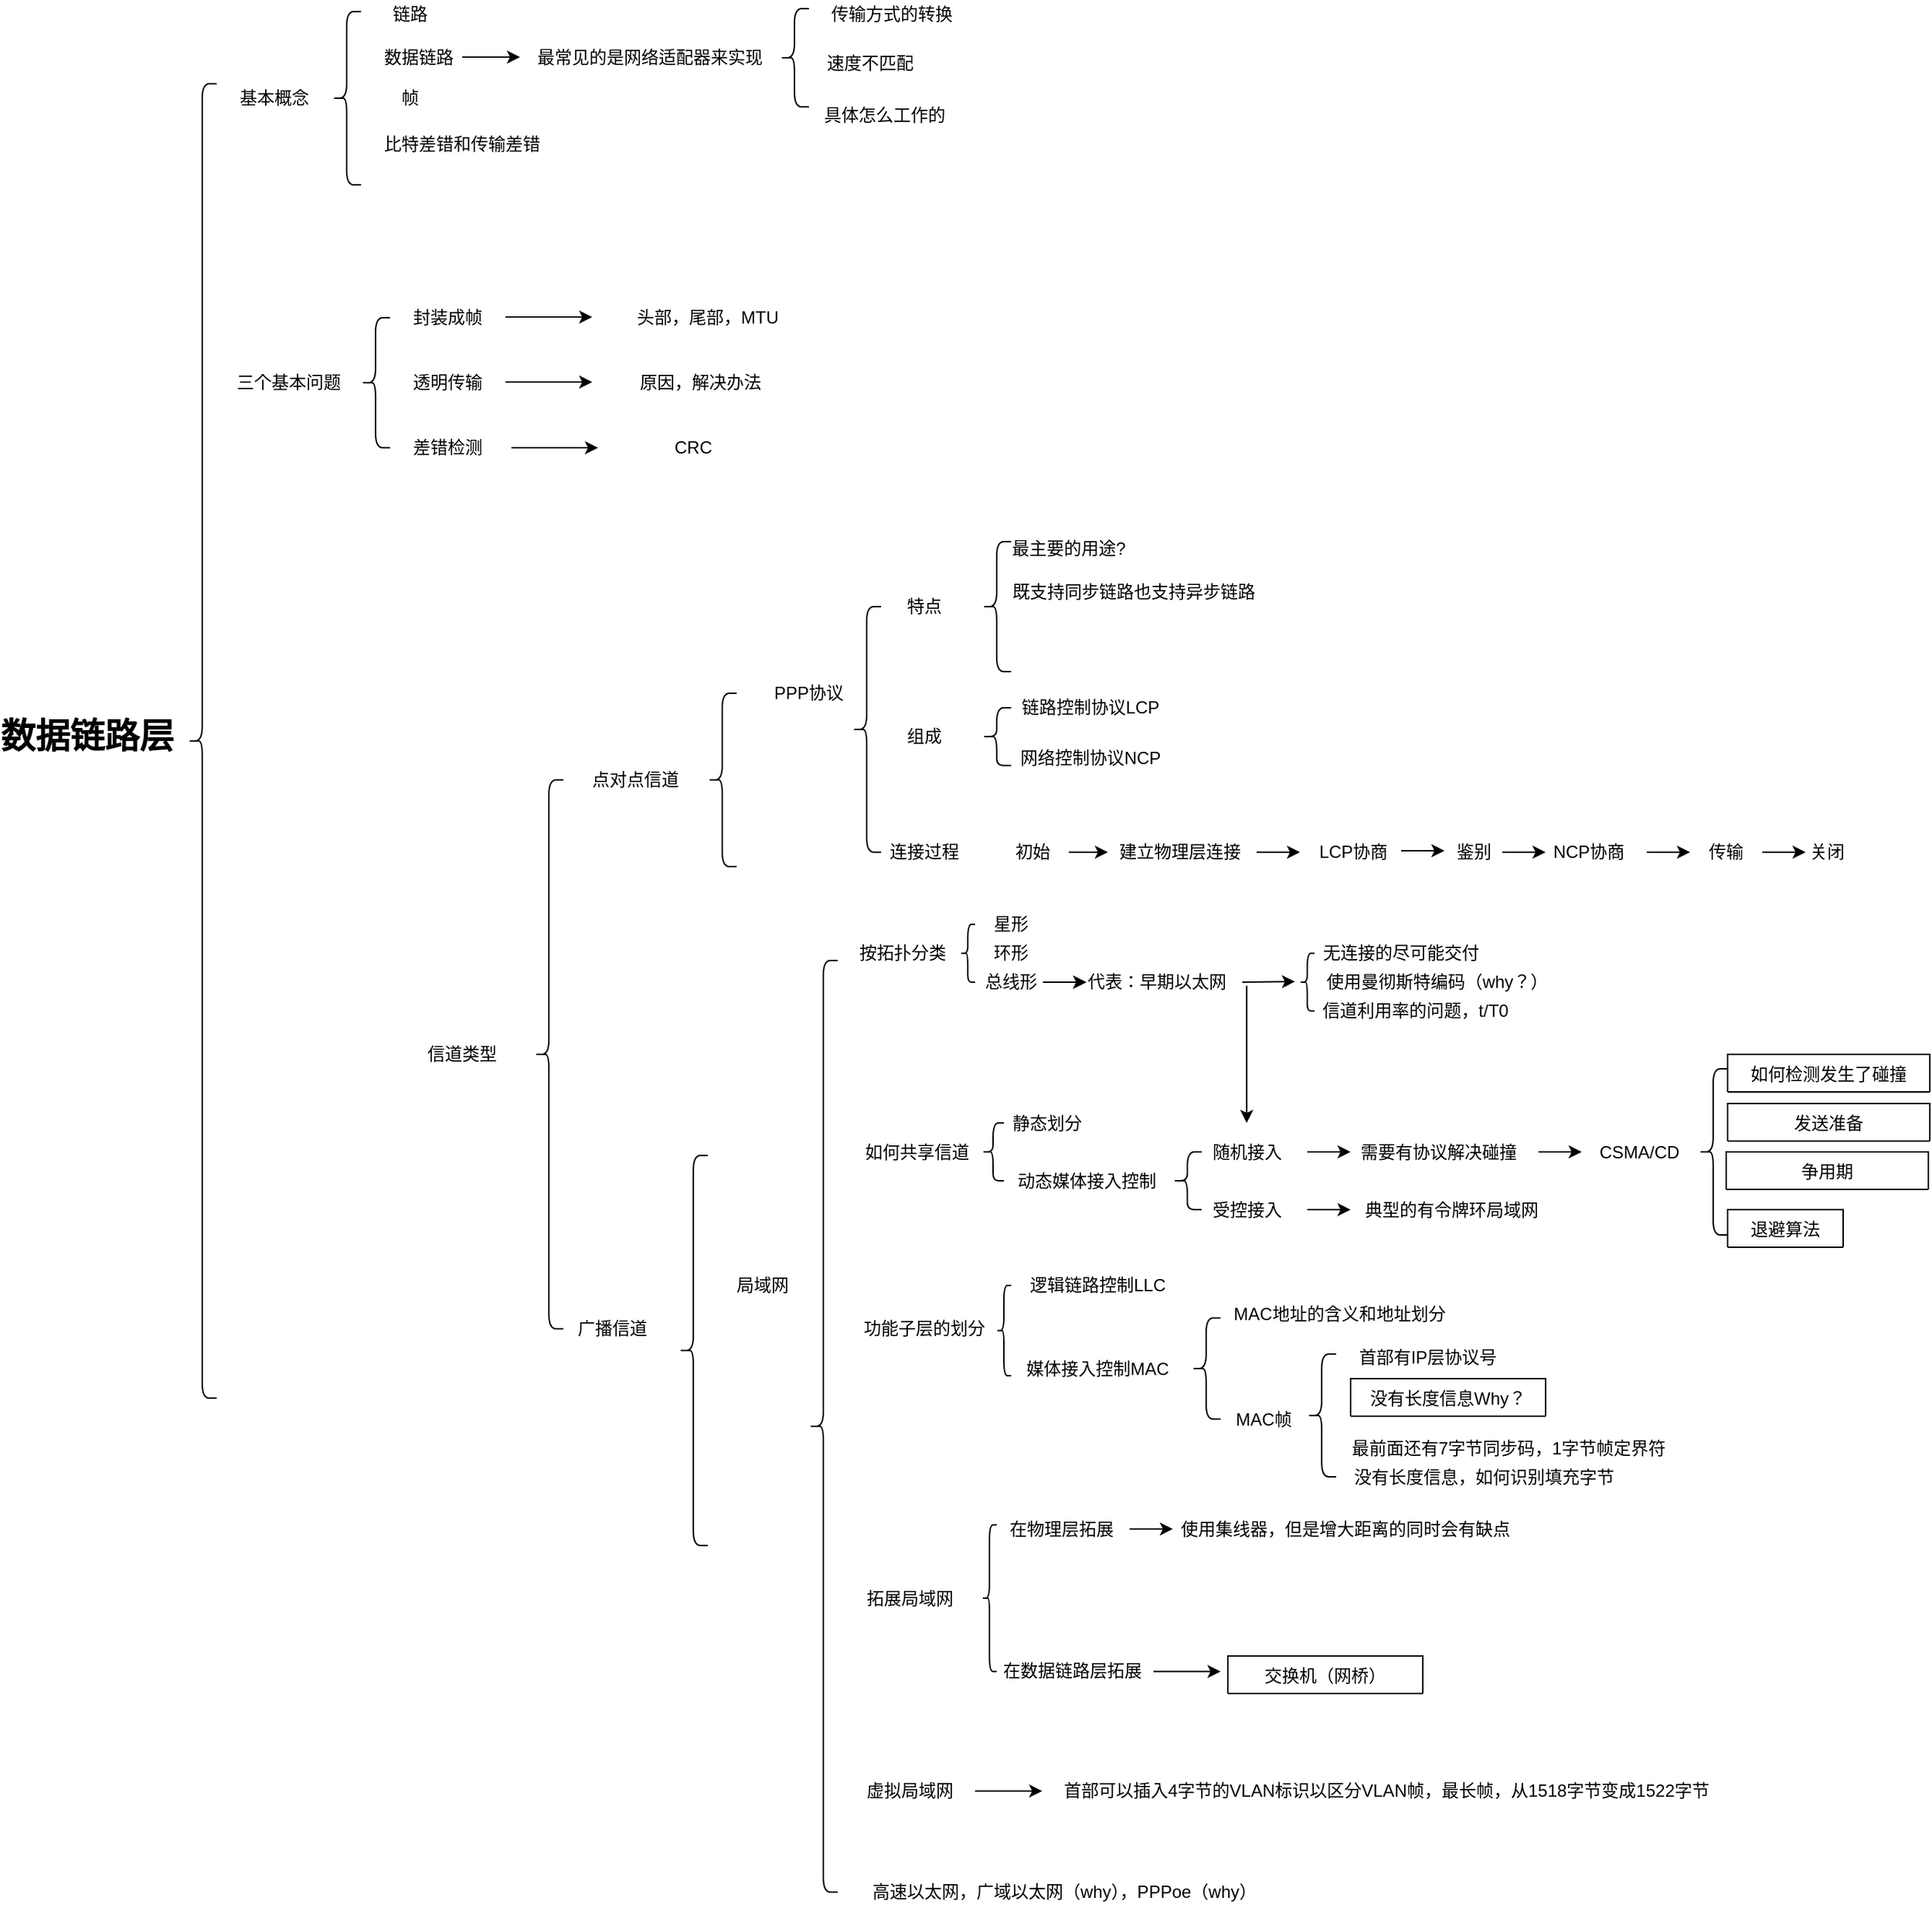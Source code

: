 <mxfile version="14.9.8" type="github">
  <diagram id="9XBtKJpSgYxSNrrbS1oL" name="Page-1">
    <mxGraphModel dx="865" dy="483" grid="1" gridSize="10" guides="1" tooltips="1" connect="1" arrows="1" fold="1" page="1" pageScale="1" pageWidth="827" pageHeight="1169" math="0" shadow="0">
      <root>
        <mxCell id="0" />
        <mxCell id="1" parent="0" />
        <mxCell id="1f0jHCFzWU1hr6exIrVd-2" value="&lt;font style=&quot;vertical-align: inherit&quot;&gt;&lt;font style=&quot;vertical-align: inherit&quot;&gt;数据链路层&lt;/font&gt;&lt;/font&gt;" style="text;strokeColor=none;fillColor=none;html=1;fontSize=24;fontStyle=1;verticalAlign=middle;align=center;" parent="1" vertex="1">
          <mxGeometry x="70" y="610" width="100" height="40" as="geometry" />
        </mxCell>
        <mxCell id="1f0jHCFzWU1hr6exIrVd-3" value="" style="shape=curlyBracket;whiteSpace=wrap;html=1;rounded=1;" parent="1" vertex="1">
          <mxGeometry x="190" y="178" width="20" height="910" as="geometry" />
        </mxCell>
        <mxCell id="1f0jHCFzWU1hr6exIrVd-4" value="&lt;font style=&quot;vertical-align: inherit&quot;&gt;&lt;font style=&quot;vertical-align: inherit&quot;&gt;&lt;font style=&quot;vertical-align: inherit&quot;&gt;&lt;font style=&quot;vertical-align: inherit&quot;&gt;点对点信道&lt;/font&gt;&lt;/font&gt;&lt;/font&gt;&lt;/font&gt;" style="text;html=1;strokeColor=none;fillColor=none;align=center;verticalAlign=middle;whiteSpace=wrap;rounded=0;" parent="1" vertex="1">
          <mxGeometry x="430" y="650" width="140" height="20" as="geometry" />
        </mxCell>
        <mxCell id="1f0jHCFzWU1hr6exIrVd-5" value="&lt;font style=&quot;vertical-align: inherit&quot;&gt;&lt;font style=&quot;vertical-align: inherit&quot;&gt;&lt;font style=&quot;vertical-align: inherit&quot;&gt;&lt;font style=&quot;vertical-align: inherit&quot;&gt;&lt;font style=&quot;vertical-align: inherit&quot;&gt;&lt;font style=&quot;vertical-align: inherit&quot;&gt;广播信道&lt;/font&gt;&lt;/font&gt;&lt;/font&gt;&lt;/font&gt;&lt;/font&gt;&lt;/font&gt;" style="text;html=1;strokeColor=none;fillColor=none;align=center;verticalAlign=middle;whiteSpace=wrap;rounded=0;" parent="1" vertex="1">
          <mxGeometry x="414" y="1030" width="140" height="20" as="geometry" />
        </mxCell>
        <mxCell id="1f0jHCFzWU1hr6exIrVd-6" value="&lt;font style=&quot;vertical-align: inherit&quot;&gt;&lt;font style=&quot;vertical-align: inherit&quot;&gt;&lt;font style=&quot;vertical-align: inherit&quot;&gt;&lt;font style=&quot;vertical-align: inherit&quot;&gt;&lt;font style=&quot;vertical-align: inherit&quot;&gt;&lt;font style=&quot;vertical-align: inherit&quot;&gt;信道类型&lt;/font&gt;&lt;/font&gt;&lt;/font&gt;&lt;/font&gt;&lt;/font&gt;&lt;/font&gt;" style="text;html=1;strokeColor=none;fillColor=none;align=center;verticalAlign=middle;whiteSpace=wrap;rounded=0;" parent="1" vertex="1">
          <mxGeometry x="310" y="840" width="140" height="20" as="geometry" />
        </mxCell>
        <mxCell id="1f0jHCFzWU1hr6exIrVd-7" value="" style="shape=curlyBracket;whiteSpace=wrap;html=1;rounded=1;" parent="1" vertex="1">
          <mxGeometry x="430" y="660" width="20" height="380" as="geometry" />
        </mxCell>
        <mxCell id="1f0jHCFzWU1hr6exIrVd-8" value="&lt;font style=&quot;vertical-align: inherit&quot;&gt;&lt;font style=&quot;vertical-align: inherit&quot;&gt;基本概念&lt;/font&gt;&lt;/font&gt;" style="text;html=1;strokeColor=none;fillColor=none;align=center;verticalAlign=middle;whiteSpace=wrap;rounded=0;" parent="1" vertex="1">
          <mxGeometry x="180" y="178" width="140" height="20" as="geometry" />
        </mxCell>
        <mxCell id="1f0jHCFzWU1hr6exIrVd-9" value="" style="shape=curlyBracket;whiteSpace=wrap;html=1;rounded=1;" parent="1" vertex="1">
          <mxGeometry x="290" y="128" width="20" height="120" as="geometry" />
        </mxCell>
        <mxCell id="1f0jHCFzWU1hr6exIrVd-11" value="&lt;font style=&quot;vertical-align: inherit&quot;&gt;&lt;font style=&quot;vertical-align: inherit&quot;&gt;&lt;font style=&quot;vertical-align: inherit&quot;&gt;&lt;font style=&quot;vertical-align: inherit&quot;&gt;链路&lt;/font&gt;&lt;/font&gt;&lt;/font&gt;&lt;/font&gt;" style="text;html=1;strokeColor=none;fillColor=none;align=center;verticalAlign=middle;whiteSpace=wrap;rounded=0;" parent="1" vertex="1">
          <mxGeometry x="274" y="120" width="140" height="20" as="geometry" />
        </mxCell>
        <mxCell id="1f0jHCFzWU1hr6exIrVd-12" value="&lt;font style=&quot;vertical-align: inherit&quot;&gt;&lt;font style=&quot;vertical-align: inherit&quot;&gt;数据链路&lt;/font&gt;&lt;/font&gt;" style="text;html=1;strokeColor=none;fillColor=none;align=center;verticalAlign=middle;whiteSpace=wrap;rounded=0;" parent="1" vertex="1">
          <mxGeometry x="280" y="150" width="140" height="20" as="geometry" />
        </mxCell>
        <mxCell id="1f0jHCFzWU1hr6exIrVd-13" value="" style="endArrow=classic;html=1;" parent="1" edge="1">
          <mxGeometry width="50" height="50" relative="1" as="geometry">
            <mxPoint x="380" y="159.5" as="sourcePoint" />
            <mxPoint x="420" y="159.5" as="targetPoint" />
          </mxGeometry>
        </mxCell>
        <mxCell id="1f0jHCFzWU1hr6exIrVd-14" value="&lt;font style=&quot;vertical-align: inherit&quot;&gt;&lt;font style=&quot;vertical-align: inherit&quot;&gt;&lt;font style=&quot;vertical-align: inherit&quot;&gt;&lt;font style=&quot;vertical-align: inherit&quot;&gt;&lt;font style=&quot;vertical-align: inherit&quot;&gt;&lt;font style=&quot;vertical-align: inherit&quot;&gt;&lt;font style=&quot;vertical-align: inherit&quot;&gt;&lt;font style=&quot;vertical-align: inherit&quot;&gt;&lt;font style=&quot;vertical-align: inherit&quot;&gt;&lt;font style=&quot;vertical-align: inherit&quot;&gt;最常见的是网络适配器来实现&lt;/font&gt;&lt;/font&gt;&lt;/font&gt;&lt;/font&gt;&lt;/font&gt;&lt;/font&gt;&lt;/font&gt;&lt;/font&gt;&lt;/font&gt;&lt;/font&gt;" style="text;html=1;strokeColor=none;fillColor=none;align=center;verticalAlign=middle;whiteSpace=wrap;rounded=0;" parent="1" vertex="1">
          <mxGeometry x="420" y="150" width="180" height="20" as="geometry" />
        </mxCell>
        <mxCell id="1f0jHCFzWU1hr6exIrVd-15" value="&lt;font style=&quot;vertical-align: inherit&quot;&gt;&lt;font style=&quot;vertical-align: inherit&quot;&gt;&lt;font style=&quot;vertical-align: inherit&quot;&gt;&lt;font style=&quot;vertical-align: inherit&quot;&gt;&lt;font style=&quot;vertical-align: inherit&quot;&gt;&lt;font style=&quot;vertical-align: inherit&quot;&gt;帧&lt;/font&gt;&lt;/font&gt;&lt;/font&gt;&lt;/font&gt;&lt;/font&gt;&lt;/font&gt;" style="text;html=1;strokeColor=none;fillColor=none;align=center;verticalAlign=middle;whiteSpace=wrap;rounded=0;" parent="1" vertex="1">
          <mxGeometry x="274" y="178" width="140" height="20" as="geometry" />
        </mxCell>
        <mxCell id="1f0jHCFzWU1hr6exIrVd-16" value="&lt;font style=&quot;vertical-align: inherit&quot;&gt;&lt;font style=&quot;vertical-align: inherit&quot;&gt;&lt;font style=&quot;vertical-align: inherit&quot;&gt;&lt;font style=&quot;vertical-align: inherit&quot;&gt;三个基本问题&lt;/font&gt;&lt;/font&gt;&lt;/font&gt;&lt;/font&gt;" style="text;html=1;strokeColor=none;fillColor=none;align=center;verticalAlign=middle;whiteSpace=wrap;rounded=0;" parent="1" vertex="1">
          <mxGeometry x="190" y="375" width="140" height="20" as="geometry" />
        </mxCell>
        <mxCell id="1f0jHCFzWU1hr6exIrVd-17" value="" style="shape=curlyBracket;whiteSpace=wrap;html=1;rounded=1;" parent="1" vertex="1">
          <mxGeometry x="310" y="340" width="20" height="90" as="geometry" />
        </mxCell>
        <mxCell id="1f0jHCFzWU1hr6exIrVd-18" value="&lt;font style=&quot;vertical-align: inherit&quot;&gt;&lt;font style=&quot;vertical-align: inherit&quot;&gt;&lt;font style=&quot;vertical-align: inherit&quot;&gt;&lt;font style=&quot;vertical-align: inherit&quot;&gt;&lt;font style=&quot;vertical-align: inherit&quot;&gt;&lt;font style=&quot;vertical-align: inherit&quot;&gt;封装成帧&lt;/font&gt;&lt;/font&gt;&lt;/font&gt;&lt;/font&gt;&lt;/font&gt;&lt;/font&gt;" style="text;html=1;strokeColor=none;fillColor=none;align=center;verticalAlign=middle;whiteSpace=wrap;rounded=0;" parent="1" vertex="1">
          <mxGeometry x="300" y="330" width="140" height="20" as="geometry" />
        </mxCell>
        <mxCell id="1f0jHCFzWU1hr6exIrVd-19" value="&lt;font style=&quot;vertical-align: inherit&quot;&gt;&lt;font style=&quot;vertical-align: inherit&quot;&gt;&lt;font style=&quot;vertical-align: inherit&quot;&gt;&lt;font style=&quot;vertical-align: inherit&quot;&gt;&lt;font style=&quot;vertical-align: inherit&quot;&gt;&lt;font style=&quot;vertical-align: inherit&quot;&gt;透明传输&lt;/font&gt;&lt;/font&gt;&lt;/font&gt;&lt;/font&gt;&lt;/font&gt;&lt;/font&gt;" style="text;html=1;strokeColor=none;fillColor=none;align=center;verticalAlign=middle;whiteSpace=wrap;rounded=0;" parent="1" vertex="1">
          <mxGeometry x="300" y="375" width="140" height="20" as="geometry" />
        </mxCell>
        <mxCell id="1f0jHCFzWU1hr6exIrVd-20" value="&lt;font style=&quot;vertical-align: inherit&quot;&gt;&lt;font style=&quot;vertical-align: inherit&quot;&gt;&lt;font style=&quot;vertical-align: inherit&quot;&gt;&lt;font style=&quot;vertical-align: inherit&quot;&gt;&lt;font style=&quot;vertical-align: inherit&quot;&gt;&lt;font style=&quot;vertical-align: inherit&quot;&gt;差错检测&lt;/font&gt;&lt;/font&gt;&lt;/font&gt;&lt;/font&gt;&lt;/font&gt;&lt;/font&gt;" style="text;html=1;strokeColor=none;fillColor=none;align=center;verticalAlign=middle;whiteSpace=wrap;rounded=0;" parent="1" vertex="1">
          <mxGeometry x="300" y="420" width="140" height="20" as="geometry" />
        </mxCell>
        <mxCell id="1f0jHCFzWU1hr6exIrVd-23" value="&lt;font style=&quot;vertical-align: inherit&quot;&gt;&lt;font style=&quot;vertical-align: inherit&quot;&gt;&lt;font style=&quot;vertical-align: inherit&quot;&gt;&lt;font style=&quot;vertical-align: inherit&quot;&gt;&lt;font style=&quot;vertical-align: inherit&quot;&gt;&lt;font style=&quot;vertical-align: inherit&quot;&gt;&lt;font style=&quot;vertical-align: inherit&quot;&gt;&lt;font style=&quot;vertical-align: inherit&quot;&gt;&lt;font style=&quot;vertical-align: inherit&quot;&gt;&lt;font style=&quot;vertical-align: inherit&quot;&gt;头部，尾部，MTU&lt;/font&gt;&lt;/font&gt;&lt;/font&gt;&lt;/font&gt;&lt;/font&gt;&lt;/font&gt;&lt;/font&gt;&lt;/font&gt;&lt;/font&gt;&lt;/font&gt;" style="text;html=1;strokeColor=none;fillColor=none;align=center;verticalAlign=middle;whiteSpace=wrap;rounded=0;" parent="1" vertex="1">
          <mxGeometry x="410" y="330" width="280" height="20" as="geometry" />
        </mxCell>
        <mxCell id="1f0jHCFzWU1hr6exIrVd-25" value="" style="endArrow=classic;html=1;" parent="1" edge="1">
          <mxGeometry width="50" height="50" relative="1" as="geometry">
            <mxPoint x="410" y="384.5" as="sourcePoint" />
            <mxPoint x="470" y="384.5" as="targetPoint" />
          </mxGeometry>
        </mxCell>
        <mxCell id="1f0jHCFzWU1hr6exIrVd-26" value="" style="endArrow=classic;html=1;" parent="1" edge="1">
          <mxGeometry width="50" height="50" relative="1" as="geometry">
            <mxPoint x="414" y="430" as="sourcePoint" />
            <mxPoint x="474" y="430" as="targetPoint" />
          </mxGeometry>
        </mxCell>
        <mxCell id="1f0jHCFzWU1hr6exIrVd-27" value="" style="endArrow=classic;html=1;" parent="1" edge="1">
          <mxGeometry width="50" height="50" relative="1" as="geometry">
            <mxPoint x="410" y="339.5" as="sourcePoint" />
            <mxPoint x="470" y="339.5" as="targetPoint" />
          </mxGeometry>
        </mxCell>
        <mxCell id="1f0jHCFzWU1hr6exIrVd-28" value="&lt;font style=&quot;vertical-align: inherit&quot;&gt;&lt;font style=&quot;vertical-align: inherit&quot;&gt;原因，解决办法&lt;/font&gt;&lt;/font&gt;" style="text;html=1;strokeColor=none;fillColor=none;align=center;verticalAlign=middle;whiteSpace=wrap;rounded=0;" parent="1" vertex="1">
          <mxGeometry x="450" y="375" width="190" height="20" as="geometry" />
        </mxCell>
        <mxCell id="1f0jHCFzWU1hr6exIrVd-29" value="&lt;font style=&quot;vertical-align: inherit&quot;&gt;&lt;font style=&quot;vertical-align: inherit&quot;&gt;&lt;font style=&quot;vertical-align: inherit&quot;&gt;&lt;font style=&quot;vertical-align: inherit&quot;&gt;CRC&lt;/font&gt;&lt;/font&gt;&lt;/font&gt;&lt;/font&gt;" style="text;html=1;strokeColor=none;fillColor=none;align=center;verticalAlign=middle;whiteSpace=wrap;rounded=0;" parent="1" vertex="1">
          <mxGeometry x="480" y="420" width="120" height="20" as="geometry" />
        </mxCell>
        <mxCell id="1f0jHCFzWU1hr6exIrVd-30" value="&lt;font style=&quot;vertical-align: inherit&quot;&gt;&lt;font style=&quot;vertical-align: inherit&quot;&gt;比特差错和传输差错&lt;/font&gt;&lt;/font&gt;" style="text;html=1;strokeColor=none;fillColor=none;align=center;verticalAlign=middle;whiteSpace=wrap;rounded=0;" parent="1" vertex="1">
          <mxGeometry x="310" y="210" width="140" height="20" as="geometry" />
        </mxCell>
        <mxCell id="1f0jHCFzWU1hr6exIrVd-31" value="&lt;font style=&quot;vertical-align: inherit&quot;&gt;&lt;font style=&quot;vertical-align: inherit&quot;&gt;PPP协议&lt;/font&gt;&lt;/font&gt;" style="text;html=1;strokeColor=none;fillColor=none;align=center;verticalAlign=middle;whiteSpace=wrap;rounded=0;" parent="1" vertex="1">
          <mxGeometry x="550" y="590" width="140" height="20" as="geometry" />
        </mxCell>
        <mxCell id="1f0jHCFzWU1hr6exIrVd-32" value="" style="shape=curlyBracket;whiteSpace=wrap;html=1;rounded=1;" parent="1" vertex="1">
          <mxGeometry x="550" y="600" width="20" height="120" as="geometry" />
        </mxCell>
        <mxCell id="1f0jHCFzWU1hr6exIrVd-33" value="" style="shape=curlyBracket;whiteSpace=wrap;html=1;rounded=1;" parent="1" vertex="1">
          <mxGeometry x="650" y="540" width="20" height="170" as="geometry" />
        </mxCell>
        <mxCell id="1f0jHCFzWU1hr6exIrVd-34" value="&lt;font style=&quot;vertical-align: inherit&quot;&gt;&lt;font style=&quot;vertical-align: inherit&quot;&gt;&lt;font style=&quot;vertical-align: inherit&quot;&gt;&lt;font style=&quot;vertical-align: inherit&quot;&gt;既支持同步链路也支持异步链路&lt;/font&gt;&lt;/font&gt;&lt;/font&gt;&lt;/font&gt;" style="text;html=1;strokeColor=none;fillColor=none;align=center;verticalAlign=middle;whiteSpace=wrap;rounded=0;" parent="1" vertex="1">
          <mxGeometry x="720" y="520" width="250" height="20" as="geometry" />
        </mxCell>
        <mxCell id="1f0jHCFzWU1hr6exIrVd-35" value="&lt;font style=&quot;vertical-align: inherit&quot;&gt;&lt;font style=&quot;vertical-align: inherit&quot;&gt;&lt;font style=&quot;vertical-align: inherit&quot;&gt;&lt;font style=&quot;vertical-align: inherit&quot;&gt;&lt;font style=&quot;vertical-align: inherit&quot;&gt;&lt;font style=&quot;vertical-align: inherit&quot;&gt;链路控制协议LCP&lt;/font&gt;&lt;/font&gt;&lt;/font&gt;&lt;/font&gt;&lt;/font&gt;&lt;/font&gt;" style="text;html=1;strokeColor=none;fillColor=none;align=center;verticalAlign=middle;whiteSpace=wrap;rounded=0;" parent="1" vertex="1">
          <mxGeometry x="690" y="600" width="250" height="20" as="geometry" />
        </mxCell>
        <mxCell id="1f0jHCFzWU1hr6exIrVd-36" value="&lt;font style=&quot;vertical-align: inherit&quot;&gt;&lt;font style=&quot;vertical-align: inherit&quot;&gt;网络控制协议NCP&lt;/font&gt;&lt;/font&gt;" style="text;html=1;strokeColor=none;fillColor=none;align=center;verticalAlign=middle;whiteSpace=wrap;rounded=0;" parent="1" vertex="1">
          <mxGeometry x="690" y="635" width="250" height="20" as="geometry" />
        </mxCell>
        <mxCell id="1f0jHCFzWU1hr6exIrVd-37" value="&lt;font style=&quot;vertical-align: inherit&quot;&gt;&lt;font style=&quot;vertical-align: inherit&quot;&gt;&lt;font style=&quot;vertical-align: inherit&quot;&gt;&lt;font style=&quot;vertical-align: inherit&quot;&gt;最主要的用途?&lt;/font&gt;&lt;/font&gt;&lt;/font&gt;&lt;/font&gt;" style="text;html=1;strokeColor=none;fillColor=none;align=center;verticalAlign=middle;whiteSpace=wrap;rounded=0;" parent="1" vertex="1">
          <mxGeometry x="740" y="490" width="120" height="20" as="geometry" />
        </mxCell>
        <mxCell id="1f0jHCFzWU1hr6exIrVd-38" value="&lt;font style=&quot;vertical-align: inherit&quot;&gt;&lt;font style=&quot;vertical-align: inherit&quot;&gt;特点&lt;/font&gt;&lt;/font&gt;" style="text;html=1;strokeColor=none;fillColor=none;align=center;verticalAlign=middle;whiteSpace=wrap;rounded=0;" parent="1" vertex="1">
          <mxGeometry x="630" y="530" width="140" height="20" as="geometry" />
        </mxCell>
        <mxCell id="1f0jHCFzWU1hr6exIrVd-39" value="" style="shape=curlyBracket;whiteSpace=wrap;html=1;rounded=1;" parent="1" vertex="1">
          <mxGeometry x="740" y="495" width="20" height="90" as="geometry" />
        </mxCell>
        <mxCell id="1f0jHCFzWU1hr6exIrVd-40" value="&lt;font style=&quot;vertical-align: inherit&quot;&gt;&lt;font style=&quot;vertical-align: inherit&quot;&gt;&lt;font style=&quot;vertical-align: inherit&quot;&gt;&lt;font style=&quot;vertical-align: inherit&quot;&gt;组成&lt;/font&gt;&lt;/font&gt;&lt;/font&gt;&lt;/font&gt;" style="text;html=1;strokeColor=none;fillColor=none;align=center;verticalAlign=middle;whiteSpace=wrap;rounded=0;" parent="1" vertex="1">
          <mxGeometry x="630" y="620" width="140" height="20" as="geometry" />
        </mxCell>
        <mxCell id="1f0jHCFzWU1hr6exIrVd-41" value="" style="shape=curlyBracket;whiteSpace=wrap;html=1;rounded=1;" parent="1" vertex="1">
          <mxGeometry x="740" y="610" width="20" height="40" as="geometry" />
        </mxCell>
        <mxCell id="1f0jHCFzWU1hr6exIrVd-43" value="&lt;font style=&quot;vertical-align: inherit&quot;&gt;&lt;font style=&quot;vertical-align: inherit&quot;&gt;&lt;font style=&quot;vertical-align: inherit&quot;&gt;&lt;font style=&quot;vertical-align: inherit&quot;&gt;&lt;font style=&quot;vertical-align: inherit&quot;&gt;&lt;font style=&quot;vertical-align: inherit&quot;&gt;连接过程&lt;/font&gt;&lt;/font&gt;&lt;/font&gt;&lt;/font&gt;&lt;/font&gt;&lt;/font&gt;" style="text;html=1;strokeColor=none;fillColor=none;align=center;verticalAlign=middle;whiteSpace=wrap;rounded=0;" parent="1" vertex="1">
          <mxGeometry x="630" y="700" width="140" height="20" as="geometry" />
        </mxCell>
        <mxCell id="8rYQb3OseIRM1nRigS53-48" value="" style="edgeStyle=orthogonalEdgeStyle;rounded=0;orthogonalLoop=1;jettySize=auto;html=1;" edge="1" parent="1" source="1f0jHCFzWU1hr6exIrVd-45" target="1f0jHCFzWU1hr6exIrVd-46">
          <mxGeometry relative="1" as="geometry" />
        </mxCell>
        <mxCell id="1f0jHCFzWU1hr6exIrVd-45" value="&lt;font style=&quot;vertical-align: inherit&quot;&gt;&lt;font style=&quot;vertical-align: inherit&quot;&gt;&lt;font style=&quot;vertical-align: inherit&quot;&gt;&lt;font style=&quot;vertical-align: inherit&quot;&gt;&lt;font style=&quot;vertical-align: inherit&quot;&gt;&lt;font style=&quot;vertical-align: inherit&quot;&gt;初始&lt;/font&gt;&lt;/font&gt;&lt;/font&gt;&lt;/font&gt;&lt;/font&gt;&lt;/font&gt;" style="text;html=1;strokeColor=none;fillColor=none;align=center;verticalAlign=middle;whiteSpace=wrap;rounded=0;" parent="1" vertex="1">
          <mxGeometry x="750" y="700" width="50" height="20" as="geometry" />
        </mxCell>
        <mxCell id="1f0jHCFzWU1hr6exIrVd-46" value="&lt;font style=&quot;vertical-align: inherit&quot;&gt;&lt;font style=&quot;vertical-align: inherit&quot;&gt;建立物理层连接&lt;/font&gt;&lt;/font&gt;" style="text;html=1;strokeColor=none;fillColor=none;align=center;verticalAlign=middle;whiteSpace=wrap;rounded=0;" parent="1" vertex="1">
          <mxGeometry x="827" y="700" width="100" height="20" as="geometry" />
        </mxCell>
        <mxCell id="1f0jHCFzWU1hr6exIrVd-47" value="&lt;font style=&quot;vertical-align: inherit&quot;&gt;&lt;font style=&quot;vertical-align: inherit&quot;&gt;&lt;font style=&quot;vertical-align: inherit&quot;&gt;&lt;font style=&quot;vertical-align: inherit&quot;&gt;LCP协商&lt;/font&gt;&lt;/font&gt;&lt;/font&gt;&lt;/font&gt;" style="text;html=1;strokeColor=none;fillColor=none;align=center;verticalAlign=middle;whiteSpace=wrap;rounded=0;" parent="1" vertex="1">
          <mxGeometry x="927" y="700" width="140" height="20" as="geometry" />
        </mxCell>
        <mxCell id="1f0jHCFzWU1hr6exIrVd-48" value="&lt;font style=&quot;vertical-align: inherit&quot;&gt;&lt;font style=&quot;vertical-align: inherit&quot;&gt;&lt;font style=&quot;vertical-align: inherit&quot;&gt;&lt;font style=&quot;vertical-align: inherit&quot;&gt;&lt;font style=&quot;vertical-align: inherit&quot;&gt;&lt;font style=&quot;vertical-align: inherit&quot;&gt;鉴别&lt;/font&gt;&lt;/font&gt;&lt;/font&gt;&lt;/font&gt;&lt;/font&gt;&lt;/font&gt;" style="text;html=1;strokeColor=none;fillColor=none;align=center;verticalAlign=middle;whiteSpace=wrap;rounded=0;" parent="1" vertex="1">
          <mxGeometry x="1050" y="700" width="61" height="20" as="geometry" />
        </mxCell>
        <mxCell id="1f0jHCFzWU1hr6exIrVd-49" value="&lt;font style=&quot;vertical-align: inherit&quot;&gt;&lt;font style=&quot;vertical-align: inherit&quot;&gt;&lt;font style=&quot;vertical-align: inherit&quot;&gt;&lt;font style=&quot;vertical-align: inherit&quot;&gt;NCP协商&lt;/font&gt;&lt;/font&gt;&lt;/font&gt;&lt;/font&gt;" style="text;html=1;strokeColor=none;fillColor=none;align=center;verticalAlign=middle;whiteSpace=wrap;rounded=0;" parent="1" vertex="1">
          <mxGeometry x="1090" y="700" width="140" height="20" as="geometry" />
        </mxCell>
        <mxCell id="1f0jHCFzWU1hr6exIrVd-50" style="edgeStyle=orthogonalEdgeStyle;rounded=0;orthogonalLoop=1;jettySize=auto;html=1;exitX=0.5;exitY=1;exitDx=0;exitDy=0;" parent="1" source="1f0jHCFzWU1hr6exIrVd-46" target="1f0jHCFzWU1hr6exIrVd-46" edge="1">
          <mxGeometry relative="1" as="geometry" />
        </mxCell>
        <mxCell id="1f0jHCFzWU1hr6exIrVd-58" value="" style="endArrow=classic;html=1;" parent="1" edge="1">
          <mxGeometry width="50" height="50" relative="1" as="geometry">
            <mxPoint x="930" y="710" as="sourcePoint" />
            <mxPoint x="960" y="710" as="targetPoint" />
          </mxGeometry>
        </mxCell>
        <mxCell id="1f0jHCFzWU1hr6exIrVd-59" value="" style="endArrow=classic;html=1;" parent="1" edge="1">
          <mxGeometry width="50" height="50" relative="1" as="geometry">
            <mxPoint x="1030" y="709" as="sourcePoint" />
            <mxPoint x="1060" y="709" as="targetPoint" />
          </mxGeometry>
        </mxCell>
        <mxCell id="1f0jHCFzWU1hr6exIrVd-60" value="" style="endArrow=classic;html=1;" parent="1" edge="1">
          <mxGeometry width="50" height="50" relative="1" as="geometry">
            <mxPoint x="1100" y="710" as="sourcePoint" />
            <mxPoint x="1130" y="710" as="targetPoint" />
          </mxGeometry>
        </mxCell>
        <mxCell id="1f0jHCFzWU1hr6exIrVd-61" value="" style="endArrow=classic;html=1;" parent="1" edge="1">
          <mxGeometry width="50" height="50" relative="1" as="geometry">
            <mxPoint x="1200" y="710" as="sourcePoint" />
            <mxPoint x="1230" y="710" as="targetPoint" />
          </mxGeometry>
        </mxCell>
        <mxCell id="1f0jHCFzWU1hr6exIrVd-62" value="&lt;font style=&quot;vertical-align: inherit&quot;&gt;&lt;font style=&quot;vertical-align: inherit&quot;&gt;&lt;font style=&quot;vertical-align: inherit&quot;&gt;&lt;font style=&quot;vertical-align: inherit&quot;&gt;&lt;font style=&quot;vertical-align: inherit&quot;&gt;&lt;font style=&quot;vertical-align: inherit&quot;&gt;&lt;font style=&quot;vertical-align: inherit&quot;&gt;&lt;font style=&quot;vertical-align: inherit&quot;&gt;关闭&lt;/font&gt;&lt;/font&gt;&lt;/font&gt;&lt;/font&gt;&lt;/font&gt;&lt;/font&gt;&lt;/font&gt;&lt;/font&gt;" style="text;html=1;strokeColor=none;fillColor=none;align=center;verticalAlign=middle;whiteSpace=wrap;rounded=0;" parent="1" vertex="1">
          <mxGeometry x="1300" y="700" width="50" height="20" as="geometry" />
        </mxCell>
        <mxCell id="1f0jHCFzWU1hr6exIrVd-64" value="" style="endArrow=classic;html=1;" parent="1" edge="1">
          <mxGeometry width="50" height="50" relative="1" as="geometry">
            <mxPoint x="1280" y="710" as="sourcePoint" />
            <mxPoint x="1310" y="710" as="targetPoint" />
          </mxGeometry>
        </mxCell>
        <mxCell id="1f0jHCFzWU1hr6exIrVd-65" value="&lt;font style=&quot;vertical-align: inherit&quot;&gt;&lt;font style=&quot;vertical-align: inherit&quot;&gt;&lt;font style=&quot;vertical-align: inherit&quot;&gt;&lt;font style=&quot;vertical-align: inherit&quot;&gt;&lt;font style=&quot;vertical-align: inherit&quot;&gt;&lt;font style=&quot;vertical-align: inherit&quot;&gt;&lt;font style=&quot;vertical-align: inherit&quot;&gt;&lt;font style=&quot;vertical-align: inherit&quot;&gt;&lt;font style=&quot;vertical-align: inherit&quot;&gt;&lt;font style=&quot;vertical-align: inherit&quot;&gt;传输&lt;/font&gt;&lt;/font&gt;&lt;/font&gt;&lt;/font&gt;&lt;/font&gt;&lt;/font&gt;&lt;/font&gt;&lt;/font&gt;&lt;/font&gt;&lt;/font&gt;" style="text;html=1;strokeColor=none;fillColor=none;align=center;verticalAlign=middle;whiteSpace=wrap;rounded=0;" parent="1" vertex="1">
          <mxGeometry x="1230" y="700" width="50" height="20" as="geometry" />
        </mxCell>
        <mxCell id="1f0jHCFzWU1hr6exIrVd-70" value="" style="shape=curlyBracket;whiteSpace=wrap;html=1;rounded=1;" parent="1" vertex="1">
          <mxGeometry x="530" y="920" width="20" height="270" as="geometry" />
        </mxCell>
        <mxCell id="1f0jHCFzWU1hr6exIrVd-72" value="&lt;font style=&quot;vertical-align: inherit&quot;&gt;&lt;font style=&quot;vertical-align: inherit&quot;&gt;&lt;font style=&quot;vertical-align: inherit&quot;&gt;&lt;font style=&quot;vertical-align: inherit&quot;&gt;局域网&lt;/font&gt;&lt;/font&gt;&lt;/font&gt;&lt;/font&gt;" style="text;html=1;strokeColor=none;fillColor=none;align=center;verticalAlign=middle;whiteSpace=wrap;rounded=0;" parent="1" vertex="1">
          <mxGeometry x="518" y="1000" width="140" height="20" as="geometry" />
        </mxCell>
        <mxCell id="1f0jHCFzWU1hr6exIrVd-73" value="" style="shape=curlyBracket;whiteSpace=wrap;html=1;rounded=1;" parent="1" vertex="1">
          <mxGeometry x="620" y="785" width="20" height="645" as="geometry" />
        </mxCell>
        <mxCell id="1f0jHCFzWU1hr6exIrVd-76" value="&lt;font style=&quot;vertical-align: inherit&quot;&gt;&lt;font style=&quot;vertical-align: inherit&quot;&gt;&lt;font style=&quot;vertical-align: inherit&quot;&gt;&lt;font style=&quot;vertical-align: inherit&quot;&gt;&lt;font style=&quot;vertical-align: inherit&quot;&gt;&lt;font style=&quot;vertical-align: inherit&quot;&gt;&lt;font style=&quot;vertical-align: inherit&quot;&gt;&lt;font style=&quot;vertical-align: inherit&quot;&gt;按拓扑分类&lt;/font&gt;&lt;/font&gt;&lt;/font&gt;&lt;/font&gt;&lt;/font&gt;&lt;/font&gt;&lt;/font&gt;&lt;/font&gt;" style="text;html=1;strokeColor=none;fillColor=none;align=center;verticalAlign=middle;whiteSpace=wrap;rounded=0;" parent="1" vertex="1">
          <mxGeometry x="645" y="770" width="80" height="20" as="geometry" />
        </mxCell>
        <mxCell id="1f0jHCFzWU1hr6exIrVd-77" value="" style="shape=curlyBracket;whiteSpace=wrap;html=1;rounded=1;" parent="1" vertex="1">
          <mxGeometry x="725" y="760" width="10" height="40" as="geometry" />
        </mxCell>
        <mxCell id="1f0jHCFzWU1hr6exIrVd-79" value="&lt;font style=&quot;vertical-align: inherit&quot;&gt;&lt;font style=&quot;vertical-align: inherit&quot;&gt;&lt;font style=&quot;vertical-align: inherit&quot;&gt;&lt;font style=&quot;vertical-align: inherit&quot;&gt;星形&lt;/font&gt;&lt;/font&gt;&lt;/font&gt;&lt;/font&gt;" style="text;html=1;strokeColor=none;fillColor=none;align=center;verticalAlign=middle;whiteSpace=wrap;rounded=0;" parent="1" vertex="1">
          <mxGeometry x="735" y="750" width="50" height="20" as="geometry" />
        </mxCell>
        <mxCell id="1f0jHCFzWU1hr6exIrVd-80" value="&lt;font style=&quot;vertical-align: inherit&quot;&gt;&lt;font style=&quot;vertical-align: inherit&quot;&gt;&lt;font style=&quot;vertical-align: inherit&quot;&gt;&lt;font style=&quot;vertical-align: inherit&quot;&gt;&lt;font style=&quot;vertical-align: inherit&quot;&gt;&lt;font style=&quot;vertical-align: inherit&quot;&gt;环形&lt;/font&gt;&lt;/font&gt;&lt;/font&gt;&lt;/font&gt;&lt;/font&gt;&lt;/font&gt;" style="text;html=1;strokeColor=none;fillColor=none;align=center;verticalAlign=middle;whiteSpace=wrap;rounded=0;" parent="1" vertex="1">
          <mxGeometry x="735" y="770" width="50" height="20" as="geometry" />
        </mxCell>
        <mxCell id="8rYQb3OseIRM1nRigS53-3" value="" style="edgeStyle=orthogonalEdgeStyle;rounded=0;orthogonalLoop=1;jettySize=auto;html=1;" edge="1" parent="1" source="1f0jHCFzWU1hr6exIrVd-81" target="1f0jHCFzWU1hr6exIrVd-84">
          <mxGeometry relative="1" as="geometry" />
        </mxCell>
        <mxCell id="1f0jHCFzWU1hr6exIrVd-81" value="&lt;font style=&quot;vertical-align: inherit&quot;&gt;&lt;font style=&quot;vertical-align: inherit&quot;&gt;&lt;font style=&quot;vertical-align: inherit&quot;&gt;&lt;font style=&quot;vertical-align: inherit&quot;&gt;&lt;font style=&quot;vertical-align: inherit&quot;&gt;&lt;font style=&quot;vertical-align: inherit&quot;&gt;&lt;font style=&quot;vertical-align: inherit&quot;&gt;&lt;font style=&quot;vertical-align: inherit&quot;&gt;总线形&lt;/font&gt;&lt;/font&gt;&lt;/font&gt;&lt;/font&gt;&lt;/font&gt;&lt;/font&gt;&lt;/font&gt;&lt;/font&gt;" style="text;html=1;strokeColor=none;fillColor=none;align=center;verticalAlign=middle;whiteSpace=wrap;rounded=0;" parent="1" vertex="1">
          <mxGeometry x="735" y="790" width="50" height="20" as="geometry" />
        </mxCell>
        <mxCell id="1f0jHCFzWU1hr6exIrVd-83" value="" style="endArrow=classic;html=1;" parent="1" edge="1">
          <mxGeometry width="50" height="50" relative="1" as="geometry">
            <mxPoint x="782" y="800" as="sourcePoint" />
            <mxPoint x="812" y="800" as="targetPoint" />
          </mxGeometry>
        </mxCell>
        <mxCell id="1f0jHCFzWU1hr6exIrVd-84" value="&lt;font style=&quot;vertical-align: inherit&quot;&gt;&lt;font style=&quot;vertical-align: inherit&quot;&gt;&lt;font style=&quot;vertical-align: inherit&quot;&gt;&lt;font style=&quot;vertical-align: inherit&quot;&gt;&lt;font style=&quot;vertical-align: inherit&quot;&gt;&lt;font style=&quot;vertical-align: inherit&quot;&gt;&lt;font style=&quot;vertical-align: inherit&quot;&gt;&lt;font style=&quot;vertical-align: inherit&quot;&gt;&lt;font style=&quot;vertical-align: inherit&quot;&gt;&lt;font style=&quot;vertical-align: inherit&quot;&gt;代表：早期以太网&lt;/font&gt;&lt;/font&gt;&lt;/font&gt;&lt;/font&gt;&lt;/font&gt;&lt;/font&gt;&lt;/font&gt;&lt;/font&gt;&lt;/font&gt;&lt;/font&gt;" style="text;html=1;strokeColor=none;fillColor=none;align=center;verticalAlign=middle;whiteSpace=wrap;rounded=0;" parent="1" vertex="1">
          <mxGeometry x="812" y="790" width="98" height="20" as="geometry" />
        </mxCell>
        <mxCell id="1f0jHCFzWU1hr6exIrVd-85" value="" style="shape=curlyBracket;whiteSpace=wrap;html=1;rounded=1;" parent="1" vertex="1">
          <mxGeometry x="600" y="126" width="20" height="68" as="geometry" />
        </mxCell>
        <mxCell id="1f0jHCFzWU1hr6exIrVd-86" value="&lt;font style=&quot;vertical-align: inherit&quot;&gt;&lt;font style=&quot;vertical-align: inherit&quot;&gt;&lt;font style=&quot;vertical-align: inherit&quot;&gt;&lt;font style=&quot;vertical-align: inherit&quot;&gt;&lt;font style=&quot;vertical-align: inherit&quot;&gt;&lt;font style=&quot;vertical-align: inherit&quot;&gt;&lt;font style=&quot;vertical-align: inherit&quot;&gt;&lt;font style=&quot;vertical-align: inherit&quot;&gt;&lt;font style=&quot;vertical-align: inherit&quot;&gt;&lt;font style=&quot;vertical-align: inherit&quot;&gt;传输方式的转换&lt;/font&gt;&lt;/font&gt;&lt;/font&gt;&lt;/font&gt;&lt;/font&gt;&lt;/font&gt;&lt;/font&gt;&lt;/font&gt;&lt;/font&gt;&lt;/font&gt;" style="text;html=1;strokeColor=none;fillColor=none;align=center;verticalAlign=middle;whiteSpace=wrap;rounded=0;" parent="1" vertex="1">
          <mxGeometry x="630" y="120" width="95" height="20" as="geometry" />
        </mxCell>
        <mxCell id="1f0jHCFzWU1hr6exIrVd-87" value="&lt;font style=&quot;vertical-align: inherit&quot;&gt;&lt;font style=&quot;vertical-align: inherit&quot;&gt;&lt;font style=&quot;vertical-align: inherit&quot;&gt;&lt;font style=&quot;vertical-align: inherit&quot;&gt;&lt;font style=&quot;vertical-align: inherit&quot;&gt;&lt;font style=&quot;vertical-align: inherit&quot;&gt;&lt;font style=&quot;vertical-align: inherit&quot;&gt;&lt;font style=&quot;vertical-align: inherit&quot;&gt;&lt;font style=&quot;vertical-align: inherit&quot;&gt;&lt;font style=&quot;vertical-align: inherit&quot;&gt;&lt;font style=&quot;vertical-align: inherit&quot;&gt;&lt;font style=&quot;vertical-align: inherit&quot;&gt;速度不匹配&lt;/font&gt;&lt;/font&gt;&lt;/font&gt;&lt;/font&gt;&lt;/font&gt;&lt;/font&gt;&lt;/font&gt;&lt;/font&gt;&lt;/font&gt;&lt;/font&gt;&lt;/font&gt;&lt;/font&gt;" style="text;html=1;strokeColor=none;fillColor=none;align=center;verticalAlign=middle;whiteSpace=wrap;rounded=0;" parent="1" vertex="1">
          <mxGeometry x="600" y="154" width="125" height="20" as="geometry" />
        </mxCell>
        <mxCell id="1f0jHCFzWU1hr6exIrVd-88" value="&lt;font style=&quot;vertical-align: inherit&quot;&gt;&lt;font style=&quot;vertical-align: inherit&quot;&gt;具体怎么工作的&lt;/font&gt;&lt;/font&gt;" style="text;html=1;strokeColor=none;fillColor=none;align=center;verticalAlign=middle;whiteSpace=wrap;rounded=0;" parent="1" vertex="1">
          <mxGeometry x="610" y="190" width="125" height="20" as="geometry" />
        </mxCell>
        <mxCell id="1f0jHCFzWU1hr6exIrVd-92" value="&lt;font style=&quot;vertical-align: inherit&quot;&gt;&lt;font style=&quot;vertical-align: inherit&quot;&gt;&lt;font style=&quot;vertical-align: inherit&quot;&gt;&lt;font style=&quot;vertical-align: inherit&quot;&gt;&lt;font style=&quot;vertical-align: inherit&quot;&gt;&lt;font style=&quot;vertical-align: inherit&quot;&gt;&lt;font style=&quot;vertical-align: inherit&quot;&gt;&lt;font style=&quot;vertical-align: inherit&quot;&gt;&lt;font style=&quot;vertical-align: inherit&quot;&gt;&lt;font style=&quot;vertical-align: inherit&quot;&gt;&lt;font style=&quot;vertical-align: inherit&quot;&gt;&lt;font style=&quot;vertical-align: inherit&quot;&gt;功能子层的划分&lt;/font&gt;&lt;/font&gt;&lt;/font&gt;&lt;/font&gt;&lt;/font&gt;&lt;/font&gt;&lt;/font&gt;&lt;/font&gt;&lt;/font&gt;&lt;/font&gt;&lt;/font&gt;&lt;/font&gt;" style="text;html=1;strokeColor=none;fillColor=none;align=center;verticalAlign=middle;whiteSpace=wrap;rounded=0;" parent="1" vertex="1">
          <mxGeometry x="650" y="1030" width="100" height="20" as="geometry" />
        </mxCell>
        <mxCell id="1f0jHCFzWU1hr6exIrVd-101" value="" style="shape=curlyBracket;whiteSpace=wrap;html=1;rounded=1;" parent="1" vertex="1">
          <mxGeometry x="750" y="1010" width="10" height="62.5" as="geometry" />
        </mxCell>
        <mxCell id="1f0jHCFzWU1hr6exIrVd-102" value="&lt;font style=&quot;vertical-align: inherit&quot;&gt;&lt;font style=&quot;vertical-align: inherit&quot;&gt;&lt;font style=&quot;vertical-align: inherit&quot;&gt;&lt;font style=&quot;vertical-align: inherit&quot;&gt;逻辑链路控制LLC&lt;/font&gt;&lt;/font&gt;&lt;/font&gt;&lt;/font&gt;" style="text;html=1;strokeColor=none;fillColor=none;align=center;verticalAlign=middle;whiteSpace=wrap;rounded=0;" parent="1" vertex="1">
          <mxGeometry x="745" y="1000" width="150" height="20" as="geometry" />
        </mxCell>
        <mxCell id="1f0jHCFzWU1hr6exIrVd-103" value="&lt;font style=&quot;vertical-align: inherit&quot;&gt;&lt;font style=&quot;vertical-align: inherit&quot;&gt;媒体接入控制MAC&lt;/font&gt;&lt;/font&gt;" style="text;html=1;strokeColor=none;fillColor=none;align=center;verticalAlign=middle;whiteSpace=wrap;rounded=0;" parent="1" vertex="1">
          <mxGeometry x="745" y="1057.5" width="150" height="20" as="geometry" />
        </mxCell>
        <mxCell id="1f0jHCFzWU1hr6exIrVd-106" value="&lt;font style=&quot;vertical-align: inherit&quot;&gt;&lt;font style=&quot;vertical-align: inherit&quot;&gt;&lt;font style=&quot;vertical-align: inherit&quot;&gt;&lt;font style=&quot;vertical-align: inherit&quot;&gt;&lt;font style=&quot;vertical-align: inherit&quot;&gt;&lt;font style=&quot;vertical-align: inherit&quot;&gt;&lt;font style=&quot;vertical-align: inherit&quot;&gt;&lt;font style=&quot;vertical-align: inherit&quot;&gt;&lt;font style=&quot;vertical-align: inherit&quot;&gt;&lt;font style=&quot;vertical-align: inherit&quot;&gt;&lt;font style=&quot;vertical-align: inherit&quot;&gt;&lt;font style=&quot;vertical-align: inherit&quot;&gt;&lt;font style=&quot;vertical-align: inherit&quot;&gt;&lt;font style=&quot;vertical-align: inherit&quot;&gt;如何共享信道&lt;/font&gt;&lt;/font&gt;&lt;/font&gt;&lt;/font&gt;&lt;/font&gt;&lt;/font&gt;&lt;/font&gt;&lt;/font&gt;&lt;/font&gt;&lt;/font&gt;&lt;/font&gt;&lt;/font&gt;&lt;/font&gt;&lt;/font&gt;" style="text;html=1;strokeColor=none;fillColor=none;align=center;verticalAlign=middle;whiteSpace=wrap;rounded=0;" parent="1" vertex="1">
          <mxGeometry x="645" y="907.5" width="100" height="20" as="geometry" />
        </mxCell>
        <mxCell id="1f0jHCFzWU1hr6exIrVd-107" value="" style="shape=curlyBracket;whiteSpace=wrap;html=1;rounded=1;" parent="1" vertex="1">
          <mxGeometry x="740" y="897.5" width="15" height="40" as="geometry" />
        </mxCell>
        <mxCell id="1f0jHCFzWU1hr6exIrVd-108" value="" style="shape=curlyBracket;whiteSpace=wrap;html=1;rounded=1;" parent="1" vertex="1">
          <mxGeometry x="872" y="917.5" width="20" height="40" as="geometry" />
        </mxCell>
        <mxCell id="1f0jHCFzWU1hr6exIrVd-109" value="&lt;font style=&quot;vertical-align: inherit&quot;&gt;&lt;font style=&quot;vertical-align: inherit&quot;&gt;&lt;font style=&quot;vertical-align: inherit&quot;&gt;&lt;font style=&quot;vertical-align: inherit&quot;&gt;&lt;font style=&quot;vertical-align: inherit&quot;&gt;&lt;font style=&quot;vertical-align: inherit&quot;&gt;&lt;font style=&quot;vertical-align: inherit&quot;&gt;&lt;font style=&quot;vertical-align: inherit&quot;&gt;静态划分&lt;/font&gt;&lt;/font&gt;&lt;/font&gt;&lt;/font&gt;&lt;/font&gt;&lt;/font&gt;&lt;/font&gt;&lt;/font&gt;" style="text;html=1;strokeColor=none;fillColor=none;align=center;verticalAlign=middle;whiteSpace=wrap;rounded=0;" parent="1" vertex="1">
          <mxGeometry x="760" y="887.5" width="50" height="20" as="geometry" />
        </mxCell>
        <mxCell id="1f0jHCFzWU1hr6exIrVd-112" value="&lt;font style=&quot;vertical-align: inherit&quot;&gt;&lt;font style=&quot;vertical-align: inherit&quot;&gt;&lt;font style=&quot;vertical-align: inherit&quot;&gt;&lt;font style=&quot;vertical-align: inherit&quot;&gt;&lt;font style=&quot;vertical-align: inherit&quot;&gt;&lt;font style=&quot;vertical-align: inherit&quot;&gt;&lt;font style=&quot;vertical-align: inherit&quot;&gt;&lt;font style=&quot;vertical-align: inherit&quot;&gt;&lt;font style=&quot;vertical-align: inherit&quot;&gt;&lt;font style=&quot;vertical-align: inherit&quot;&gt;动态媒体接入控制&lt;/font&gt;&lt;/font&gt;&lt;/font&gt;&lt;/font&gt;&lt;/font&gt;&lt;/font&gt;&lt;/font&gt;&lt;/font&gt;&lt;/font&gt;&lt;/font&gt;" style="text;html=1;strokeColor=none;fillColor=none;align=center;verticalAlign=middle;whiteSpace=wrap;rounded=0;" parent="1" vertex="1">
          <mxGeometry x="760" y="927.5" width="105" height="20" as="geometry" />
        </mxCell>
        <mxCell id="1f0jHCFzWU1hr6exIrVd-114" value="&lt;font style=&quot;vertical-align: inherit&quot;&gt;&lt;font style=&quot;vertical-align: inherit&quot;&gt;&lt;font style=&quot;vertical-align: inherit&quot;&gt;&lt;font style=&quot;vertical-align: inherit&quot;&gt;&lt;font style=&quot;vertical-align: inherit&quot;&gt;&lt;font style=&quot;vertical-align: inherit&quot;&gt;随机接入&lt;/font&gt;&lt;/font&gt;&lt;/font&gt;&lt;/font&gt;&lt;/font&gt;&lt;/font&gt;" style="text;html=1;strokeColor=none;fillColor=none;align=center;verticalAlign=middle;whiteSpace=wrap;rounded=0;" parent="1" vertex="1">
          <mxGeometry x="892" y="907.5" width="63" height="20" as="geometry" />
        </mxCell>
        <mxCell id="1f0jHCFzWU1hr6exIrVd-115" value="&lt;font style=&quot;vertical-align: inherit&quot;&gt;&lt;font style=&quot;vertical-align: inherit&quot;&gt;受控接入&lt;/font&gt;&lt;/font&gt;" style="text;html=1;strokeColor=none;fillColor=none;align=center;verticalAlign=middle;whiteSpace=wrap;rounded=0;" parent="1" vertex="1">
          <mxGeometry x="892" y="947.5" width="63" height="20" as="geometry" />
        </mxCell>
        <mxCell id="1f0jHCFzWU1hr6exIrVd-116" value="&lt;font style=&quot;vertical-align: inherit&quot;&gt;&lt;font style=&quot;vertical-align: inherit&quot;&gt;&lt;font style=&quot;vertical-align: inherit&quot;&gt;&lt;font style=&quot;vertical-align: inherit&quot;&gt;&lt;font style=&quot;vertical-align: inherit&quot;&gt;&lt;font style=&quot;vertical-align: inherit&quot;&gt;&lt;font style=&quot;vertical-align: inherit&quot;&gt;&lt;font style=&quot;vertical-align: inherit&quot;&gt;需要有协议解决碰撞&lt;/font&gt;&lt;/font&gt;&lt;/font&gt;&lt;/font&gt;&lt;/font&gt;&lt;/font&gt;&lt;/font&gt;&lt;/font&gt;" style="text;html=1;strokeColor=none;fillColor=none;align=center;verticalAlign=middle;whiteSpace=wrap;rounded=0;" parent="1" vertex="1">
          <mxGeometry x="996" y="907.5" width="120" height="20" as="geometry" />
        </mxCell>
        <mxCell id="1f0jHCFzWU1hr6exIrVd-117" value="" style="endArrow=classic;html=1;" parent="1" edge="1">
          <mxGeometry width="50" height="50" relative="1" as="geometry">
            <mxPoint x="965" y="917.5" as="sourcePoint" />
            <mxPoint x="995" y="917.5" as="targetPoint" />
          </mxGeometry>
        </mxCell>
        <mxCell id="1f0jHCFzWU1hr6exIrVd-118" value="" style="endArrow=classic;html=1;" parent="1" edge="1">
          <mxGeometry width="50" height="50" relative="1" as="geometry">
            <mxPoint x="965" y="957.5" as="sourcePoint" />
            <mxPoint x="995" y="957.5" as="targetPoint" />
          </mxGeometry>
        </mxCell>
        <mxCell id="1f0jHCFzWU1hr6exIrVd-119" value="&lt;font style=&quot;vertical-align: inherit&quot;&gt;&lt;font style=&quot;vertical-align: inherit&quot;&gt;&lt;font style=&quot;vertical-align: inherit&quot;&gt;&lt;font style=&quot;vertical-align: inherit&quot;&gt;&lt;font style=&quot;vertical-align: inherit&quot;&gt;&lt;font style=&quot;vertical-align: inherit&quot;&gt;&lt;font style=&quot;vertical-align: inherit&quot;&gt;&lt;font style=&quot;vertical-align: inherit&quot;&gt;&lt;font style=&quot;vertical-align: inherit&quot;&gt;&lt;font style=&quot;vertical-align: inherit&quot;&gt;典型的有令牌环局域网&lt;/font&gt;&lt;/font&gt;&lt;/font&gt;&lt;/font&gt;&lt;/font&gt;&lt;/font&gt;&lt;/font&gt;&lt;/font&gt;&lt;/font&gt;&lt;/font&gt;" style="text;html=1;strokeColor=none;fillColor=none;align=center;verticalAlign=middle;whiteSpace=wrap;rounded=0;" parent="1" vertex="1">
          <mxGeometry x="990" y="947.5" width="150" height="20" as="geometry" />
        </mxCell>
        <mxCell id="1f0jHCFzWU1hr6exIrVd-120" value="" style="endArrow=classic;html=1;" parent="1" edge="1">
          <mxGeometry width="50" height="50" relative="1" as="geometry">
            <mxPoint x="1125" y="917.5" as="sourcePoint" />
            <mxPoint x="1155" y="917.5" as="targetPoint" />
          </mxGeometry>
        </mxCell>
        <mxCell id="1f0jHCFzWU1hr6exIrVd-121" value="&lt;font style=&quot;vertical-align: inherit&quot;&gt;&lt;font style=&quot;vertical-align: inherit&quot;&gt;&lt;font style=&quot;vertical-align: inherit&quot;&gt;&lt;font style=&quot;vertical-align: inherit&quot;&gt;&lt;font style=&quot;vertical-align: inherit&quot;&gt;&lt;font style=&quot;vertical-align: inherit&quot;&gt;CSMA/CD&lt;/font&gt;&lt;/font&gt;&lt;/font&gt;&lt;/font&gt;&lt;/font&gt;&lt;/font&gt;" style="text;html=1;strokeColor=none;fillColor=none;align=center;verticalAlign=middle;whiteSpace=wrap;rounded=0;" parent="1" vertex="1">
          <mxGeometry x="1125" y="907.5" width="140" height="20" as="geometry" />
        </mxCell>
        <mxCell id="8rYQb3OseIRM1nRigS53-2" value="" style="endArrow=classic;html=1;" edge="1" parent="1">
          <mxGeometry width="50" height="50" relative="1" as="geometry">
            <mxPoint x="923.08" y="802.5" as="sourcePoint" />
            <mxPoint x="923.08" y="897.5" as="targetPoint" />
          </mxGeometry>
        </mxCell>
        <mxCell id="8rYQb3OseIRM1nRigS53-4" value="" style="endArrow=classic;html=1;" edge="1" parent="1">
          <mxGeometry width="50" height="50" relative="1" as="geometry">
            <mxPoint x="920" y="800" as="sourcePoint" />
            <mxPoint x="956.5" y="799.58" as="targetPoint" />
          </mxGeometry>
        </mxCell>
        <mxCell id="8rYQb3OseIRM1nRigS53-5" value="" style="shape=curlyBracket;whiteSpace=wrap;html=1;rounded=1;" vertex="1" parent="1">
          <mxGeometry x="960" y="780" width="10" height="40" as="geometry" />
        </mxCell>
        <mxCell id="8rYQb3OseIRM1nRigS53-6" value="无连接的尽可能交付" style="text;html=1;strokeColor=none;fillColor=none;align=center;verticalAlign=middle;whiteSpace=wrap;rounded=0;" vertex="1" parent="1">
          <mxGeometry x="970" y="770" width="120" height="20" as="geometry" />
        </mxCell>
        <mxCell id="8rYQb3OseIRM1nRigS53-7" value="使用曼彻斯特编码（why？）" style="text;html=1;strokeColor=none;fillColor=none;align=center;verticalAlign=middle;whiteSpace=wrap;rounded=0;" vertex="1" parent="1">
          <mxGeometry x="970" y="790" width="170" height="20" as="geometry" />
        </mxCell>
        <mxCell id="8rYQb3OseIRM1nRigS53-8" value="" style="shape=curlyBracket;whiteSpace=wrap;html=1;rounded=1;" vertex="1" parent="1">
          <mxGeometry x="1236" y="860" width="20" height="115" as="geometry" />
        </mxCell>
        <mxCell id="8rYQb3OseIRM1nRigS53-14" value="如何检测发生了碰撞" style="swimlane;fontStyle=0;childLayout=stackLayout;horizontal=1;startSize=26;horizontalStack=0;resizeParent=1;resizeParentMax=0;resizeLast=0;collapsible=1;marginBottom=0;" vertex="1" collapsed="1" parent="1">
          <mxGeometry x="1256" y="850" width="140" height="26" as="geometry">
            <mxRectangle x="1256" y="850" width="140" height="80" as="alternateBounds" />
          </mxGeometry>
        </mxCell>
        <mxCell id="8rYQb3OseIRM1nRigS53-15" value="电压超过了阈值，因此是&#xa;半双工" style="text;strokeColor=none;fillColor=none;align=left;verticalAlign=top;spacingLeft=4;spacingRight=4;overflow=hidden;rotatable=0;points=[[0,0.5],[1,0.5]];portConstraint=eastwest;" vertex="1" parent="8rYQb3OseIRM1nRigS53-14">
          <mxGeometry y="26" width="140" height="54" as="geometry" />
        </mxCell>
        <mxCell id="8rYQb3OseIRM1nRigS53-18" value="争用期" style="swimlane;fontStyle=0;childLayout=stackLayout;horizontal=1;startSize=26;horizontalStack=0;resizeParent=1;resizeParentMax=0;resizeLast=0;collapsible=1;marginBottom=0;" vertex="1" collapsed="1" parent="1">
          <mxGeometry x="1255" y="917.5" width="140" height="26" as="geometry">
            <mxRectangle x="1255" y="887.5" width="140" height="80" as="alternateBounds" />
          </mxGeometry>
        </mxCell>
        <mxCell id="8rYQb3OseIRM1nRigS53-19" value="即使发送时是空闲的，&#xa;也不能保证数据之后&#xa;发生碰撞，需要2t的时间" style="text;strokeColor=none;fillColor=none;align=left;verticalAlign=top;spacingLeft=4;spacingRight=4;overflow=hidden;rotatable=0;points=[[0,0.5],[1,0.5]];portConstraint=eastwest;" vertex="1" parent="8rYQb3OseIRM1nRigS53-18">
          <mxGeometry y="26" width="140" height="54" as="geometry" />
        </mxCell>
        <mxCell id="8rYQb3OseIRM1nRigS53-20" value="退避算法" style="swimlane;fontStyle=0;childLayout=stackLayout;horizontal=1;startSize=26;horizontalStack=0;resizeParent=1;resizeParentMax=0;resizeLast=0;collapsible=1;marginBottom=0;" vertex="1" collapsed="1" parent="1">
          <mxGeometry x="1256" y="957.5" width="80" height="26" as="geometry">
            <mxRectangle x="1256" y="957.5" width="170" height="200" as="alternateBounds" />
          </mxGeometry>
        </mxCell>
        <mxCell id="8rYQb3OseIRM1nRigS53-21" value="争用期定义为512比特时间，&#xa;争用期间检测到碰撞，中止" style="text;strokeColor=none;fillColor=none;align=left;verticalAlign=top;spacingLeft=4;spacingRight=4;overflow=hidden;rotatable=0;points=[[0,0.5],[1,0.5]];portConstraint=eastwest;" vertex="1" parent="8rYQb3OseIRM1nRigS53-20">
          <mxGeometry y="26" width="80" height="44" as="geometry" />
        </mxCell>
        <mxCell id="8rYQb3OseIRM1nRigS53-22" value="每发生一次重传，以二&#xa;的倍数翻倍，从0到2的次方&#xa;随机一个倍数中来乘以争用&#xa;期" style="text;strokeColor=none;fillColor=none;align=left;verticalAlign=top;spacingLeft=4;spacingRight=4;overflow=hidden;rotatable=0;points=[[0,0.5],[1,0.5]];portConstraint=eastwest;" vertex="1" parent="8rYQb3OseIRM1nRigS53-20">
          <mxGeometry y="70" width="80" height="70" as="geometry" />
        </mxCell>
        <mxCell id="8rYQb3OseIRM1nRigS53-23" value="最少发送512比特数据，否&#xa;则填充数据，因此接收到64&#xa;字节以下的数据丢弃" style="text;strokeColor=none;fillColor=none;align=left;verticalAlign=top;spacingLeft=4;spacingRight=4;overflow=hidden;rotatable=0;points=[[0,0.5],[1,0.5]];portConstraint=eastwest;" vertex="1" parent="8rYQb3OseIRM1nRigS53-20">
          <mxGeometry y="140" width="80" height="60" as="geometry" />
        </mxCell>
        <mxCell id="8rYQb3OseIRM1nRigS53-24" value="发送准备" style="swimlane;fontStyle=0;childLayout=stackLayout;horizontal=1;startSize=26;horizontalStack=0;resizeParent=1;resizeParentMax=0;resizeLast=0;collapsible=1;marginBottom=0;" vertex="1" collapsed="1" parent="1">
          <mxGeometry x="1256" y="884" width="140" height="26" as="geometry">
            <mxRectangle x="1256" y="884" width="140" height="80" as="alternateBounds" />
          </mxGeometry>
        </mxCell>
        <mxCell id="8rYQb3OseIRM1nRigS53-25" value="帧间距离96比特时间" style="text;strokeColor=none;fillColor=none;align=left;verticalAlign=top;spacingLeft=4;spacingRight=4;overflow=hidden;rotatable=0;points=[[0,0.5],[1,0.5]];portConstraint=eastwest;" vertex="1" parent="8rYQb3OseIRM1nRigS53-24">
          <mxGeometry y="26" width="140" height="54" as="geometry" />
        </mxCell>
        <mxCell id="8rYQb3OseIRM1nRigS53-26" value="信道利用率的问题，t/T0" style="text;html=1;strokeColor=none;fillColor=none;align=center;verticalAlign=middle;whiteSpace=wrap;rounded=0;" vertex="1" parent="1">
          <mxGeometry x="960" y="810" width="160" height="20" as="geometry" />
        </mxCell>
        <mxCell id="8rYQb3OseIRM1nRigS53-28" value="" style="shape=curlyBracket;whiteSpace=wrap;html=1;rounded=1;" vertex="1" parent="1">
          <mxGeometry x="885" y="1032.5" width="20" height="70" as="geometry" />
        </mxCell>
        <mxCell id="8rYQb3OseIRM1nRigS53-29" value="&lt;font style=&quot;vertical-align: inherit&quot;&gt;&lt;font style=&quot;vertical-align: inherit&quot;&gt;MAC地址的含义和地址划分&lt;/font&gt;&lt;/font&gt;" style="text;html=1;strokeColor=none;fillColor=none;align=center;verticalAlign=middle;whiteSpace=wrap;rounded=0;" vertex="1" parent="1">
          <mxGeometry x="905" y="1020" width="165" height="20" as="geometry" />
        </mxCell>
        <mxCell id="8rYQb3OseIRM1nRigS53-30" value="MAC帧" style="text;html=1;strokeColor=none;fillColor=none;align=center;verticalAlign=middle;whiteSpace=wrap;rounded=0;" vertex="1" parent="1">
          <mxGeometry x="905" y="1092.5" width="60" height="20" as="geometry" />
        </mxCell>
        <mxCell id="8rYQb3OseIRM1nRigS53-31" value="" style="shape=curlyBracket;whiteSpace=wrap;html=1;rounded=1;" vertex="1" parent="1">
          <mxGeometry x="965" y="1057.5" width="20" height="85" as="geometry" />
        </mxCell>
        <mxCell id="8rYQb3OseIRM1nRigS53-33" value="&lt;font style=&quot;vertical-align: inherit&quot;&gt;&lt;font style=&quot;vertical-align: inherit&quot;&gt;&lt;font style=&quot;vertical-align: inherit&quot;&gt;&lt;font style=&quot;vertical-align: inherit&quot;&gt;&lt;font style=&quot;vertical-align: inherit&quot;&gt;&lt;font style=&quot;vertical-align: inherit&quot;&gt;首部有IP层协议号&lt;/font&gt;&lt;/font&gt;&lt;/font&gt;&lt;/font&gt;&lt;/font&gt;&lt;/font&gt;" style="text;html=1;strokeColor=none;fillColor=none;align=center;verticalAlign=middle;whiteSpace=wrap;rounded=0;" vertex="1" parent="1">
          <mxGeometry x="987" y="1050" width="123" height="20" as="geometry" />
        </mxCell>
        <mxCell id="8rYQb3OseIRM1nRigS53-35" value="&lt;font style=&quot;vertical-align: inherit&quot;&gt;&lt;font style=&quot;vertical-align: inherit&quot;&gt;&lt;font style=&quot;vertical-align: inherit&quot;&gt;&lt;font style=&quot;vertical-align: inherit&quot;&gt;&lt;font style=&quot;vertical-align: inherit&quot;&gt;&lt;font style=&quot;vertical-align: inherit&quot;&gt;最前面还有7字节同步码，1字节帧定界符&lt;/font&gt;&lt;/font&gt;&lt;/font&gt;&lt;/font&gt;&lt;/font&gt;&lt;/font&gt;" style="text;html=1;strokeColor=none;fillColor=none;align=center;verticalAlign=middle;whiteSpace=wrap;rounded=0;" vertex="1" parent="1">
          <mxGeometry x="987" y="1112.5" width="235" height="20" as="geometry" />
        </mxCell>
        <mxCell id="8rYQb3OseIRM1nRigS53-36" value="没有长度信息Why？" style="swimlane;fontStyle=0;childLayout=stackLayout;horizontal=1;startSize=26;horizontalStack=0;resizeParent=1;resizeParentMax=0;resizeLast=0;collapsible=1;marginBottom=0;" vertex="1" collapsed="1" parent="1">
          <mxGeometry x="995" y="1074.5" width="135" height="26" as="geometry">
            <mxRectangle x="995" y="1042" width="140" height="80" as="alternateBounds" />
          </mxGeometry>
        </mxCell>
        <mxCell id="8rYQb3OseIRM1nRigS53-37" value="帧间距离96比特时间&#xa;曼彻斯特编码" style="text;strokeColor=none;fillColor=none;align=left;verticalAlign=top;spacingLeft=4;spacingRight=4;overflow=hidden;rotatable=0;points=[[0,0.5],[1,0.5]];portConstraint=eastwest;" vertex="1" parent="8rYQb3OseIRM1nRigS53-36">
          <mxGeometry y="26" width="135" height="54" as="geometry" />
        </mxCell>
        <mxCell id="8rYQb3OseIRM1nRigS53-38" value="&lt;font style=&quot;vertical-align: inherit&quot;&gt;&lt;font style=&quot;vertical-align: inherit&quot;&gt;&lt;font style=&quot;vertical-align: inherit&quot;&gt;&lt;font style=&quot;vertical-align: inherit&quot;&gt;&lt;font style=&quot;vertical-align: inherit&quot;&gt;&lt;font style=&quot;vertical-align: inherit&quot;&gt;没有长度信息，如何识别填充字节&lt;/font&gt;&lt;/font&gt;&lt;/font&gt;&lt;/font&gt;&lt;/font&gt;&lt;/font&gt;" style="text;html=1;strokeColor=none;fillColor=none;align=center;verticalAlign=middle;whiteSpace=wrap;rounded=0;" vertex="1" parent="1">
          <mxGeometry x="970" y="1132.5" width="235" height="20" as="geometry" />
        </mxCell>
        <mxCell id="8rYQb3OseIRM1nRigS53-39" value="拓展局域网" style="text;html=1;strokeColor=none;fillColor=none;align=center;verticalAlign=middle;whiteSpace=wrap;rounded=0;" vertex="1" parent="1">
          <mxGeometry x="640" y="1216.5" width="100" height="20" as="geometry" />
        </mxCell>
        <mxCell id="8rYQb3OseIRM1nRigS53-40" value="" style="shape=curlyBracket;whiteSpace=wrap;html=1;rounded=1;" vertex="1" parent="1">
          <mxGeometry x="740" y="1175.75" width="10" height="101.5" as="geometry" />
        </mxCell>
        <mxCell id="8rYQb3OseIRM1nRigS53-41" value="&lt;font style=&quot;vertical-align: inherit&quot;&gt;&lt;font style=&quot;vertical-align: inherit&quot;&gt;&lt;font style=&quot;vertical-align: inherit&quot;&gt;&lt;font style=&quot;vertical-align: inherit&quot;&gt;在物理层拓展&lt;/font&gt;&lt;/font&gt;&lt;/font&gt;&lt;/font&gt;" style="text;html=1;strokeColor=none;fillColor=none;align=center;verticalAlign=middle;whiteSpace=wrap;rounded=0;" vertex="1" parent="1">
          <mxGeometry x="720" y="1169" width="150" height="20" as="geometry" />
        </mxCell>
        <mxCell id="8rYQb3OseIRM1nRigS53-42" value="&lt;font style=&quot;vertical-align: inherit&quot;&gt;&lt;font style=&quot;vertical-align: inherit&quot;&gt;&lt;font style=&quot;vertical-align: inherit&quot;&gt;&lt;font style=&quot;vertical-align: inherit&quot;&gt;在数据链路层拓展&lt;/font&gt;&lt;/font&gt;&lt;/font&gt;&lt;/font&gt;" style="text;html=1;strokeColor=none;fillColor=none;align=center;verticalAlign=middle;whiteSpace=wrap;rounded=0;" vertex="1" parent="1">
          <mxGeometry x="740" y="1266.5" width="125" height="20" as="geometry" />
        </mxCell>
        <mxCell id="8rYQb3OseIRM1nRigS53-43" value="" style="endArrow=classic;html=1;" edge="1" parent="1">
          <mxGeometry width="50" height="50" relative="1" as="geometry">
            <mxPoint x="842" y="1178.58" as="sourcePoint" />
            <mxPoint x="872" y="1178.58" as="targetPoint" />
          </mxGeometry>
        </mxCell>
        <mxCell id="8rYQb3OseIRM1nRigS53-44" value="&lt;font style=&quot;vertical-align: inherit&quot;&gt;&lt;font style=&quot;vertical-align: inherit&quot;&gt;使用集线器，但是增大距离的同时会有缺点&lt;/font&gt;&lt;/font&gt;" style="text;html=1;strokeColor=none;fillColor=none;align=center;verticalAlign=middle;whiteSpace=wrap;rounded=0;" vertex="1" parent="1">
          <mxGeometry x="853" y="1169" width="277" height="20" as="geometry" />
        </mxCell>
        <mxCell id="8rYQb3OseIRM1nRigS53-49" value="" style="endArrow=classic;html=1;" edge="1" parent="1">
          <mxGeometry width="50" height="50" relative="1" as="geometry">
            <mxPoint x="858.5" y="1277.25" as="sourcePoint" />
            <mxPoint x="905" y="1277.25" as="targetPoint" />
          </mxGeometry>
        </mxCell>
        <mxCell id="8rYQb3OseIRM1nRigS53-51" value="交换机（网桥）" style="swimlane;fontStyle=0;childLayout=stackLayout;horizontal=1;startSize=26;horizontalStack=0;resizeParent=1;resizeParentMax=0;resizeLast=0;collapsible=1;marginBottom=0;" vertex="1" collapsed="1" parent="1">
          <mxGeometry x="910" y="1266.5" width="135" height="26" as="geometry">
            <mxRectangle x="910" y="1266.5" width="140" height="150" as="alternateBounds" />
          </mxGeometry>
        </mxCell>
        <mxCell id="8rYQb3OseIRM1nRigS53-52" value="1.可以有检查差错的功能，&#xa;会需要缓存。&#xa;2.从半双工变成全双工，&#xa;从总线形变成星形&#xa;3.自学习算法转发表&#xa;如何生成表？为了即插&#xa;即用，还需要有过期原&#xa;则&#xa;" style="text;strokeColor=none;fillColor=none;align=left;verticalAlign=top;spacingLeft=4;spacingRight=4;overflow=hidden;rotatable=0;points=[[0,0.5],[1,0.5]];portConstraint=eastwest;" vertex="1" parent="8rYQb3OseIRM1nRigS53-51">
          <mxGeometry y="26" width="135" height="124" as="geometry" />
        </mxCell>
        <mxCell id="8rYQb3OseIRM1nRigS53-53" value="虚拟局域网" style="text;html=1;strokeColor=none;fillColor=none;align=center;verticalAlign=middle;whiteSpace=wrap;rounded=0;" vertex="1" parent="1">
          <mxGeometry x="640" y="1350" width="100" height="20" as="geometry" />
        </mxCell>
        <mxCell id="8rYQb3OseIRM1nRigS53-54" value="" style="endArrow=classic;html=1;" edge="1" parent="1">
          <mxGeometry width="50" height="50" relative="1" as="geometry">
            <mxPoint x="735" y="1360.0" as="sourcePoint" />
            <mxPoint x="781.5" y="1360.0" as="targetPoint" />
          </mxGeometry>
        </mxCell>
        <mxCell id="8rYQb3OseIRM1nRigS53-55" value="首部可以插入4字节的VLAN标识以区分VLAN帧，最长帧，从1518字节变成1522字节" style="text;html=1;strokeColor=none;fillColor=none;align=center;verticalAlign=middle;whiteSpace=wrap;rounded=0;" vertex="1" parent="1">
          <mxGeometry x="770" y="1350" width="500" height="20" as="geometry" />
        </mxCell>
        <mxCell id="8rYQb3OseIRM1nRigS53-56" value="高速以太网，广域以太网（why），PPPoe（why）" style="text;html=1;strokeColor=none;fillColor=none;align=center;verticalAlign=middle;whiteSpace=wrap;rounded=0;" vertex="1" parent="1">
          <mxGeometry x="632.5" y="1420" width="327.5" height="20" as="geometry" />
        </mxCell>
      </root>
    </mxGraphModel>
  </diagram>
</mxfile>
